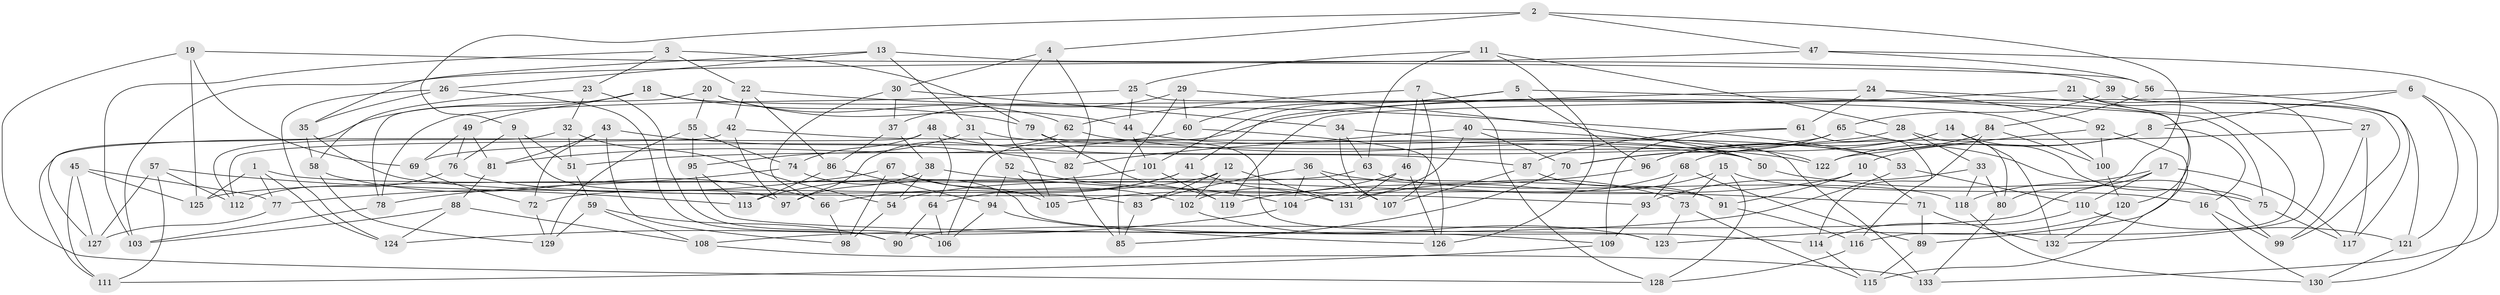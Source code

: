 // coarse degree distribution, {5: 0.16666666666666666, 6: 0.42592592592592593, 4: 0.1111111111111111, 7: 0.12962962962962962, 8: 0.09259259259259259, 9: 0.05555555555555555, 3: 0.018518518518518517}
// Generated by graph-tools (version 1.1) at 2025/38/03/04/25 23:38:07]
// undirected, 133 vertices, 266 edges
graph export_dot {
  node [color=gray90,style=filled];
  1;
  2;
  3;
  4;
  5;
  6;
  7;
  8;
  9;
  10;
  11;
  12;
  13;
  14;
  15;
  16;
  17;
  18;
  19;
  20;
  21;
  22;
  23;
  24;
  25;
  26;
  27;
  28;
  29;
  30;
  31;
  32;
  33;
  34;
  35;
  36;
  37;
  38;
  39;
  40;
  41;
  42;
  43;
  44;
  45;
  46;
  47;
  48;
  49;
  50;
  51;
  52;
  53;
  54;
  55;
  56;
  57;
  58;
  59;
  60;
  61;
  62;
  63;
  64;
  65;
  66;
  67;
  68;
  69;
  70;
  71;
  72;
  73;
  74;
  75;
  76;
  77;
  78;
  79;
  80;
  81;
  82;
  83;
  84;
  85;
  86;
  87;
  88;
  89;
  90;
  91;
  92;
  93;
  94;
  95;
  96;
  97;
  98;
  99;
  100;
  101;
  102;
  103;
  104;
  105;
  106;
  107;
  108;
  109;
  110;
  111;
  112;
  113;
  114;
  115;
  116;
  117;
  118;
  119;
  120;
  121;
  122;
  123;
  124;
  125;
  126;
  127;
  128;
  129;
  130;
  131;
  132;
  133;
  1 -- 77;
  1 -- 91;
  1 -- 124;
  1 -- 125;
  2 -- 47;
  2 -- 9;
  2 -- 4;
  2 -- 80;
  3 -- 22;
  3 -- 79;
  3 -- 23;
  3 -- 103;
  4 -- 82;
  4 -- 105;
  4 -- 30;
  5 -- 101;
  5 -- 75;
  5 -- 60;
  5 -- 96;
  6 -- 119;
  6 -- 121;
  6 -- 8;
  6 -- 130;
  7 -- 107;
  7 -- 46;
  7 -- 62;
  7 -- 128;
  8 -- 16;
  8 -- 10;
  8 -- 122;
  9 -- 97;
  9 -- 51;
  9 -- 76;
  10 -- 71;
  10 -- 54;
  10 -- 91;
  11 -- 28;
  11 -- 63;
  11 -- 25;
  11 -- 126;
  12 -- 102;
  12 -- 131;
  12 -- 83;
  12 -- 72;
  13 -- 31;
  13 -- 39;
  13 -- 35;
  13 -- 26;
  14 -- 132;
  14 -- 70;
  14 -- 75;
  14 -- 96;
  15 -- 131;
  15 -- 73;
  15 -- 128;
  15 -- 16;
  16 -- 99;
  16 -- 130;
  17 -- 117;
  17 -- 118;
  17 -- 110;
  17 -- 90;
  18 -- 100;
  18 -- 127;
  18 -- 79;
  18 -- 49;
  19 -- 69;
  19 -- 128;
  19 -- 125;
  19 -- 56;
  20 -- 62;
  20 -- 55;
  20 -- 78;
  20 -- 44;
  21 -- 116;
  21 -- 27;
  21 -- 106;
  21 -- 132;
  22 -- 42;
  22 -- 86;
  22 -- 53;
  23 -- 32;
  23 -- 106;
  23 -- 58;
  24 -- 120;
  24 -- 92;
  24 -- 61;
  24 -- 41;
  25 -- 44;
  25 -- 78;
  25 -- 89;
  26 -- 90;
  26 -- 35;
  26 -- 124;
  27 -- 117;
  27 -- 68;
  27 -- 99;
  28 -- 80;
  28 -- 33;
  28 -- 51;
  29 -- 50;
  29 -- 85;
  29 -- 37;
  29 -- 60;
  30 -- 66;
  30 -- 37;
  30 -- 34;
  31 -- 95;
  31 -- 50;
  31 -- 52;
  32 -- 51;
  32 -- 54;
  32 -- 112;
  33 -- 93;
  33 -- 80;
  33 -- 118;
  34 -- 107;
  34 -- 63;
  34 -- 133;
  35 -- 58;
  35 -- 93;
  36 -- 107;
  36 -- 73;
  36 -- 83;
  36 -- 104;
  37 -- 86;
  37 -- 38;
  38 -- 54;
  38 -- 97;
  38 -- 71;
  39 -- 65;
  39 -- 121;
  39 -- 99;
  40 -- 122;
  40 -- 70;
  40 -- 102;
  40 -- 82;
  41 -- 131;
  41 -- 64;
  41 -- 66;
  42 -- 97;
  42 -- 50;
  42 -- 112;
  43 -- 82;
  43 -- 98;
  43 -- 72;
  43 -- 81;
  44 -- 101;
  44 -- 53;
  45 -- 111;
  45 -- 127;
  45 -- 125;
  45 -- 77;
  46 -- 126;
  46 -- 131;
  46 -- 105;
  47 -- 56;
  47 -- 103;
  47 -- 133;
  48 -- 111;
  48 -- 87;
  48 -- 64;
  48 -- 74;
  49 -- 81;
  49 -- 76;
  49 -- 69;
  50 -- 75;
  51 -- 59;
  52 -- 104;
  52 -- 105;
  52 -- 94;
  53 -- 108;
  53 -- 110;
  54 -- 98;
  55 -- 95;
  55 -- 74;
  55 -- 129;
  56 -- 117;
  56 -- 84;
  57 -- 111;
  57 -- 127;
  57 -- 112;
  57 -- 113;
  58 -- 129;
  58 -- 66;
  59 -- 108;
  59 -- 129;
  59 -- 90;
  60 -- 126;
  60 -- 81;
  61 -- 87;
  61 -- 114;
  61 -- 109;
  62 -- 97;
  62 -- 122;
  63 -- 125;
  63 -- 118;
  64 -- 106;
  64 -- 90;
  65 -- 99;
  65 -- 70;
  65 -- 69;
  66 -- 98;
  67 -- 77;
  67 -- 105;
  67 -- 98;
  67 -- 102;
  68 -- 104;
  68 -- 89;
  68 -- 93;
  69 -- 72;
  70 -- 85;
  71 -- 89;
  71 -- 132;
  72 -- 129;
  73 -- 115;
  73 -- 123;
  74 -- 114;
  74 -- 78;
  75 -- 117;
  76 -- 83;
  76 -- 112;
  77 -- 127;
  78 -- 103;
  79 -- 119;
  79 -- 123;
  80 -- 133;
  81 -- 88;
  82 -- 85;
  83 -- 85;
  84 -- 116;
  84 -- 100;
  84 -- 96;
  86 -- 113;
  86 -- 94;
  87 -- 107;
  87 -- 91;
  88 -- 124;
  88 -- 108;
  88 -- 103;
  89 -- 115;
  91 -- 116;
  92 -- 100;
  92 -- 122;
  92 -- 115;
  93 -- 109;
  94 -- 126;
  94 -- 106;
  95 -- 109;
  95 -- 113;
  96 -- 119;
  100 -- 120;
  101 -- 119;
  101 -- 113;
  102 -- 123;
  104 -- 124;
  108 -- 133;
  109 -- 111;
  110 -- 121;
  110 -- 114;
  114 -- 115;
  116 -- 128;
  118 -- 130;
  120 -- 123;
  120 -- 132;
  121 -- 130;
}
